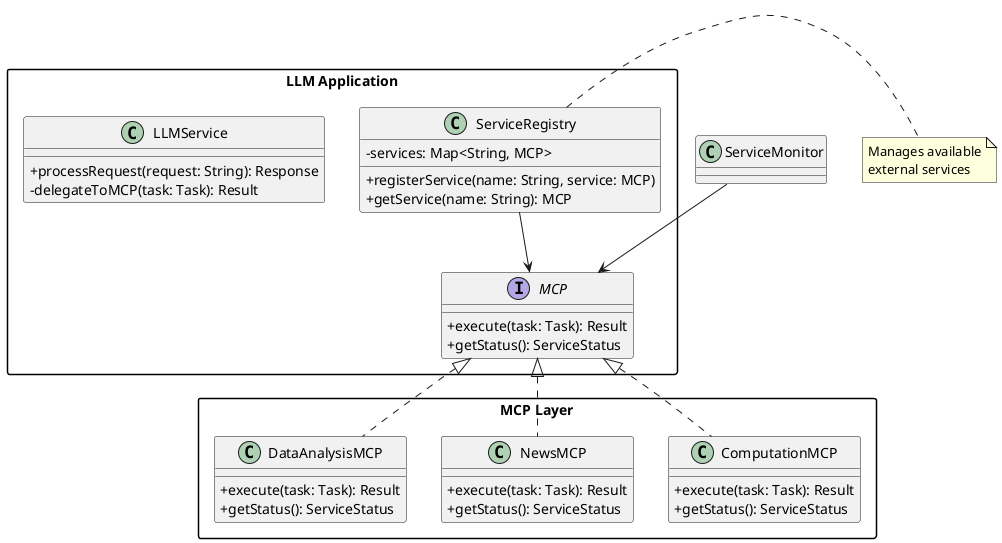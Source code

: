 @startuml External Service Pattern

' Style
skinparam classAttributeIconSize 0
skinparam packageStyle rectangle
skinparam componentStyle uml2

' Main components
package "LLM Application" {
    class LLMService {
        +processRequest(request: String): Response
        -delegateToMCP(task: Task): Result
    }

    interface MCP {
        +execute(task: Task): Result
        +getStatus(): ServiceStatus
    }

    class ServiceRegistry {
        -services: Map<String, MCP>
        +registerService(name: String, service: MCP)
        +getService(name: String): MCP
    }
}

package "MCP Layer" {
    class ComputationMCP {
        +execute(task: Task): Result
        +getStatus(): ServiceStatus
    }

    class NewsMCP {
        +execute(task: Task): Result
        +getStatus(): ServiceStatus
    }

    class DataAnalysisMCP {
        +execute(task: Task): Result
        +getStatus(): ServiceStatus
    }
}

' Relationships
ServiceRegistry --> MCP
MCP <|.. ComputationMCP
MCP <|.. NewsMCP
MCP <|.. DataAnalysisMCP
ServiceMonitor --> MCP

note right of ServiceRegistry
  Manages available
  external services
end note

@enduml 
